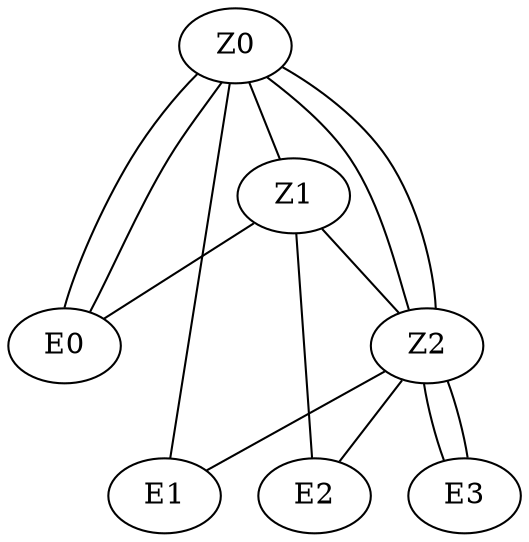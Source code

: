 graph linkages {
Z0 -- E0
Z0 -- E0
Z0 -- E1
Z0 -- Z2
Z0 -- Z2
Z0 -- Z1
Z1 -- E0
Z1 -- E2
Z1 -- Z2
Z2 -- E1
Z2 -- E3
Z2 -- E3
Z2 -- E2
}

